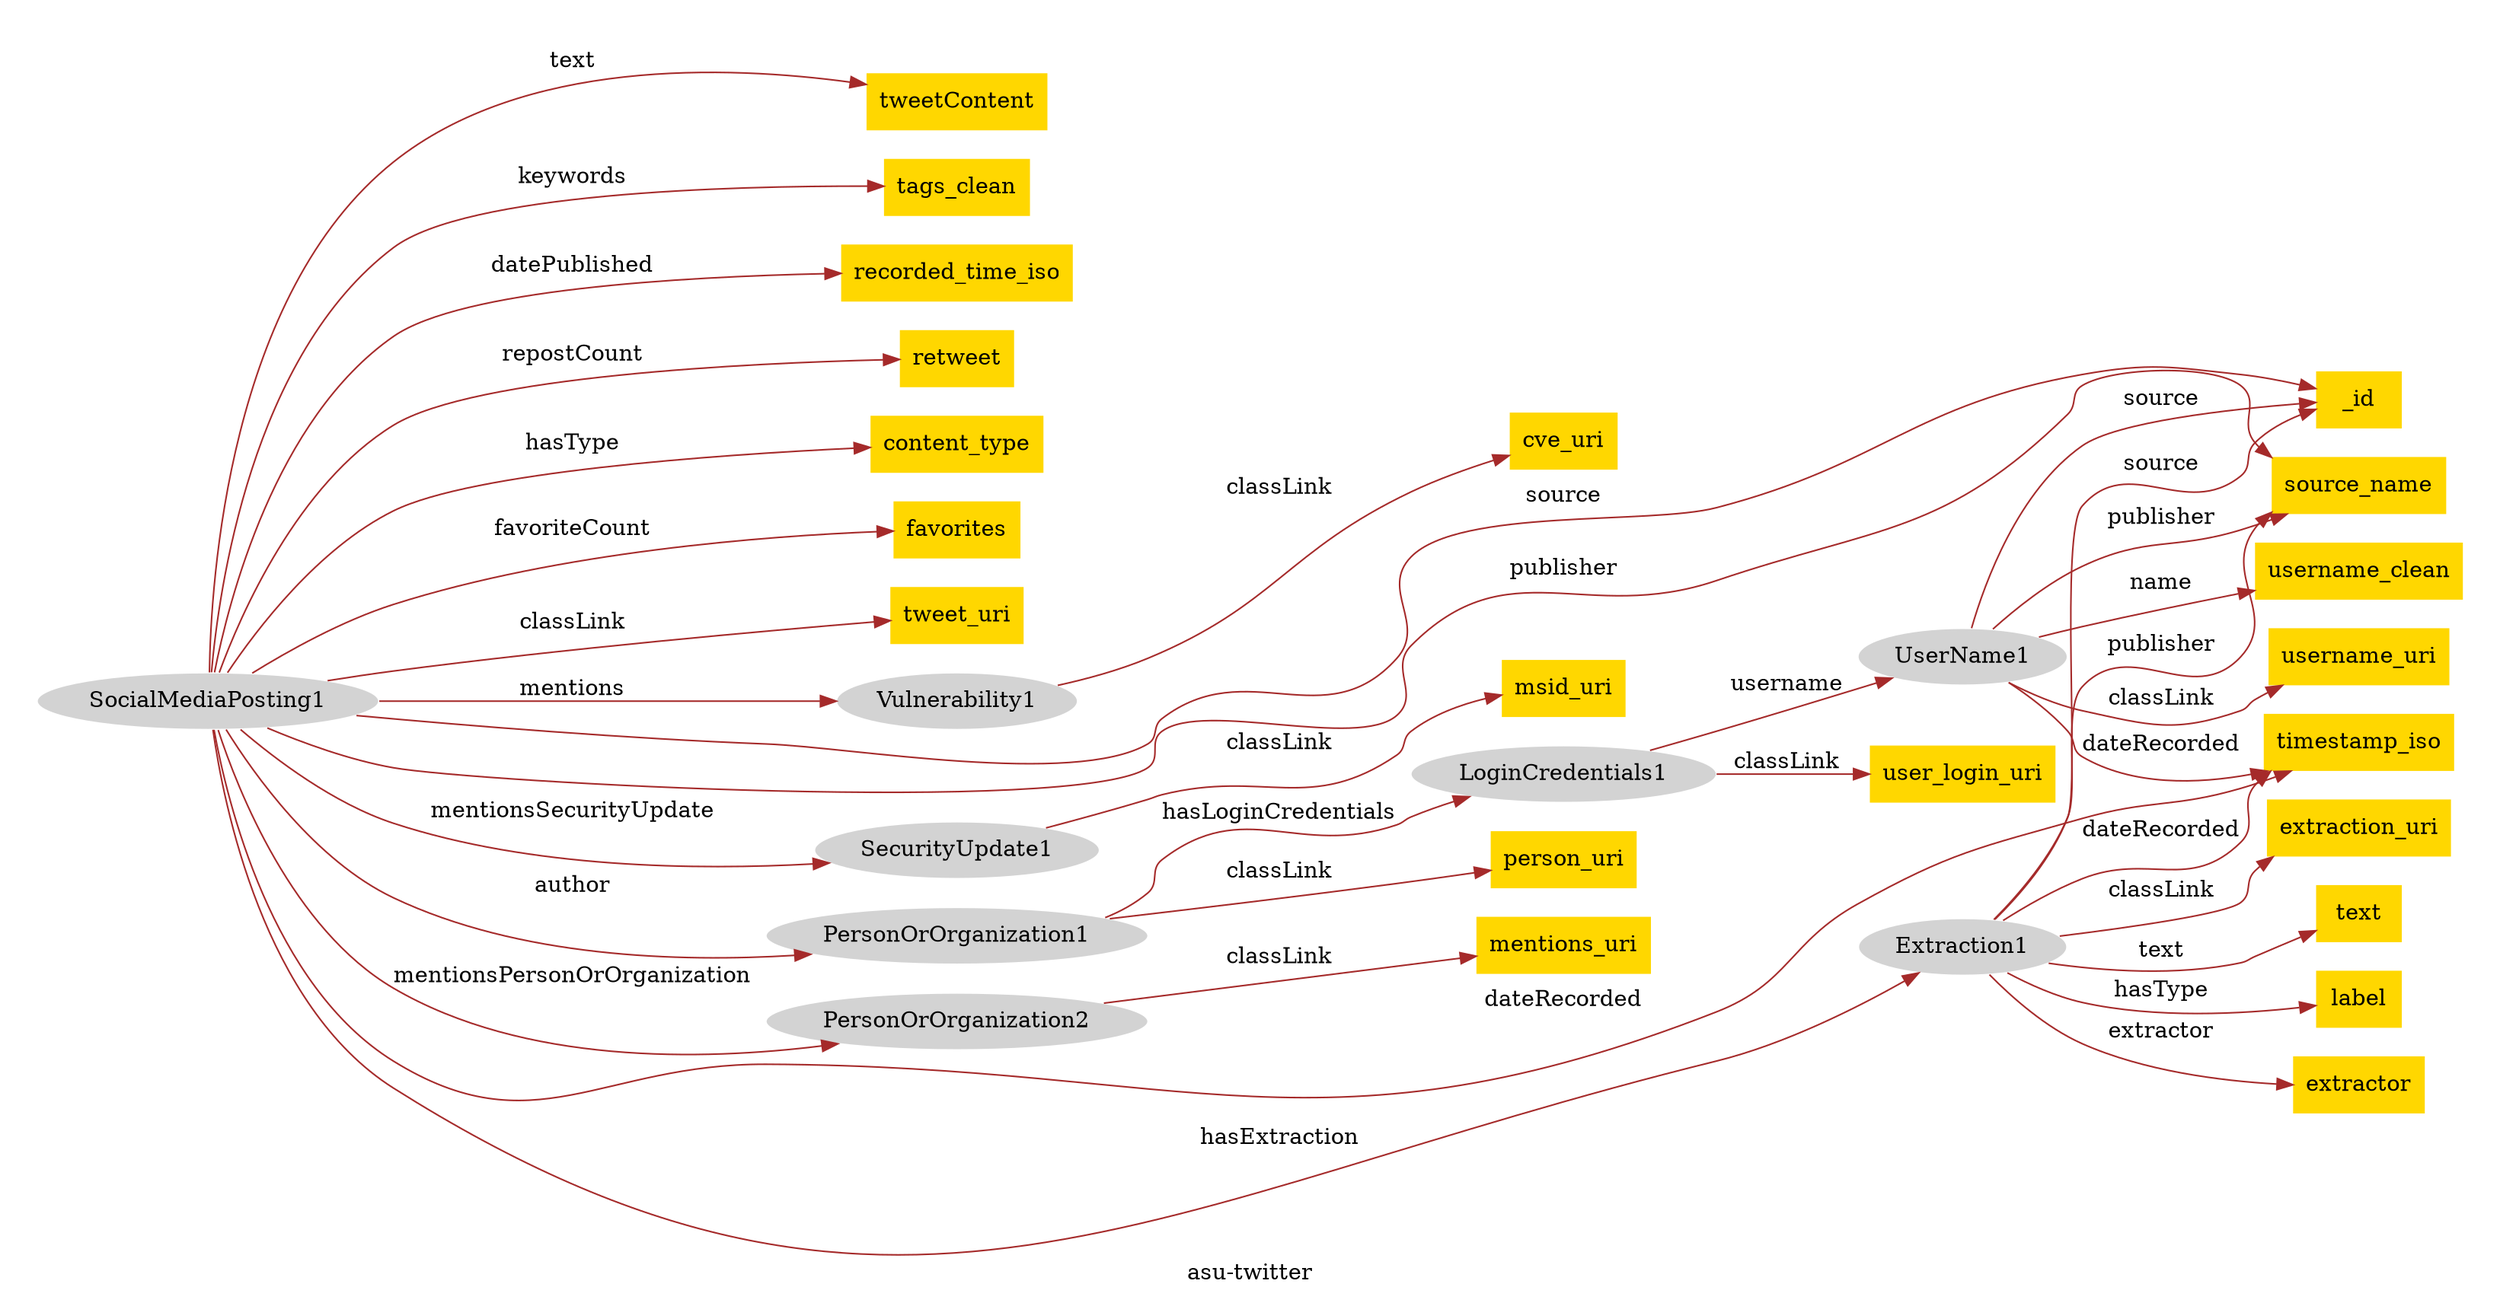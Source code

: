 digraph n0 {
fontcolor="black"
remincross="true"
rankdir=LR
label="asu-twitter"
graph [pad="0.1", nodesep="0.25", ranksep="0.25"];
subgraph cluster {
	style=invis
label=" "
n2[style="filled",color="white",fillcolor="lightgray",label="Extraction1"];
n3[shape="plaintext",style="filled",fillcolor="gold",label="extraction_uri"];
n4[shape="plaintext",style="filled",fillcolor="gold",label="extractor"];
n5[shape="plaintext",style="filled",fillcolor="gold",label="label"];
n6[shape="plaintext",style="filled",fillcolor="gold",label="text"];
n7[style="filled",color="white",fillcolor="lightgray",label="LoginCredentials1"];
n8[shape="plaintext",style="filled",fillcolor="gold",label="user_login_uri"];
n9[style="filled",color="white",fillcolor="lightgray",label="UserName1"];
n10[style="filled",color="white",fillcolor="lightgray",label="PersonOrOrganization1"];
n11[shape="plaintext",style="filled",fillcolor="gold",label="person_uri"];
n12[style="filled",color="white",fillcolor="lightgray",label="PersonOrOrganization2"];
n13[shape="plaintext",style="filled",fillcolor="gold",label="mentions_uri"];
n14[style="filled",color="white",fillcolor="lightgray",label="SecurityUpdate1"];
n15[shape="plaintext",style="filled",fillcolor="gold",label="msid_uri"];
n16[shape="plaintext",style="filled",fillcolor="gold",label="username_uri"];
n17[shape="plaintext",style="filled",fillcolor="gold",label="timestamp_iso"];
n18[shape="plaintext",style="filled",fillcolor="gold",label="username_clean"];
n19[shape="plaintext",style="filled",fillcolor="gold",label="source_name"];
n20[shape="plaintext",style="filled",fillcolor="gold",label="_id"];
n21[style="filled",color="white",fillcolor="lightgray",label="Vulnerability1"];
n22[shape="plaintext",style="filled",fillcolor="gold",label="cve_uri"];
n23[style="filled",color="white",fillcolor="lightgray",label="SocialMediaPosting1"];
n24[shape="plaintext",style="filled",fillcolor="gold",label="tweet_uri"];
n25[shape="plaintext",style="filled",fillcolor="gold",label="favorites"];
n26[shape="plaintext",style="filled",fillcolor="gold",label="content_type"];
n27[shape="plaintext",style="filled",fillcolor="gold",label="retweet"];
n28[shape="plaintext",style="filled",fillcolor="gold",label="recorded_time_iso"];
n29[shape="plaintext",style="filled",fillcolor="gold",label="tags_clean"];
n30[shape="plaintext",style="filled",fillcolor="gold",label="tweetContent"];
}
n2 -> n3[color="brown",fontcolor="black",label="classLink"]
n2 -> n4[color="brown",fontcolor="black",label="extractor"]
n2 -> n5[color="brown",fontcolor="black",label="hasType"]
n2 -> n6[color="brown",fontcolor="black",label="text"]
n7 -> n8[color="brown",fontcolor="black",label="classLink"]
n7 -> n9[color="brown",fontcolor="black",label="username"]
n10 -> n11[color="brown",fontcolor="black",label="classLink"]
n12 -> n13[color="brown",fontcolor="black",label="classLink"]
n14 -> n15[color="brown",fontcolor="black",label="classLink"]
n9 -> n16[color="brown",fontcolor="black",label="classLink"]
n9 -> n17[color="brown",fontcolor="black",label="dateRecorded"]
n9 -> n18[color="brown",fontcolor="black",label="name"]
n9 -> n19[color="brown",fontcolor="black",label="publisher"]
n9 -> n20[color="brown",fontcolor="black",label="source"]
n21 -> n22[color="brown",fontcolor="black",label="classLink"]
n23 -> n24[color="brown",fontcolor="black",label="classLink"]
n23 -> n25[color="brown",fontcolor="black",label="favoriteCount"]
n23 -> n2[color="brown",fontcolor="black",label="hasExtraction"]
n23 -> n26[color="brown",fontcolor="black",label="hasType"]
n23 -> n12[color="brown",fontcolor="black",label="mentionsPersonOrOrganization"]
n23 -> n14[color="brown",fontcolor="black",label="mentionsSecurityUpdate"]
n23 -> n27[color="brown",fontcolor="black",label="repostCount"]
n23 -> n10[color="brown",fontcolor="black",label="author"]
n23 -> n28[color="brown",fontcolor="black",label="datePublished"]
n23 -> n29[color="brown",fontcolor="black",label="keywords"]
n23 -> n21[color="brown",fontcolor="black",label="mentions"]
n23 -> n30[color="brown",fontcolor="black",label="text"]
n10 -> n7[color="brown",fontcolor="black",label="hasLoginCredentials"]
n2 -> n20[color="brown",fontcolor="black",label="source"]
n23 -> n19[color="brown",fontcolor="black",label="publisher"]
n2 -> n19[color="brown",fontcolor="black",label="publisher"]
n23 -> n17[color="brown",fontcolor="black",label="dateRecorded"]
n2 -> n17[color="brown",fontcolor="black",label="dateRecorded"]
n23 -> n20[color="brown",fontcolor="black",label="source"]


}
